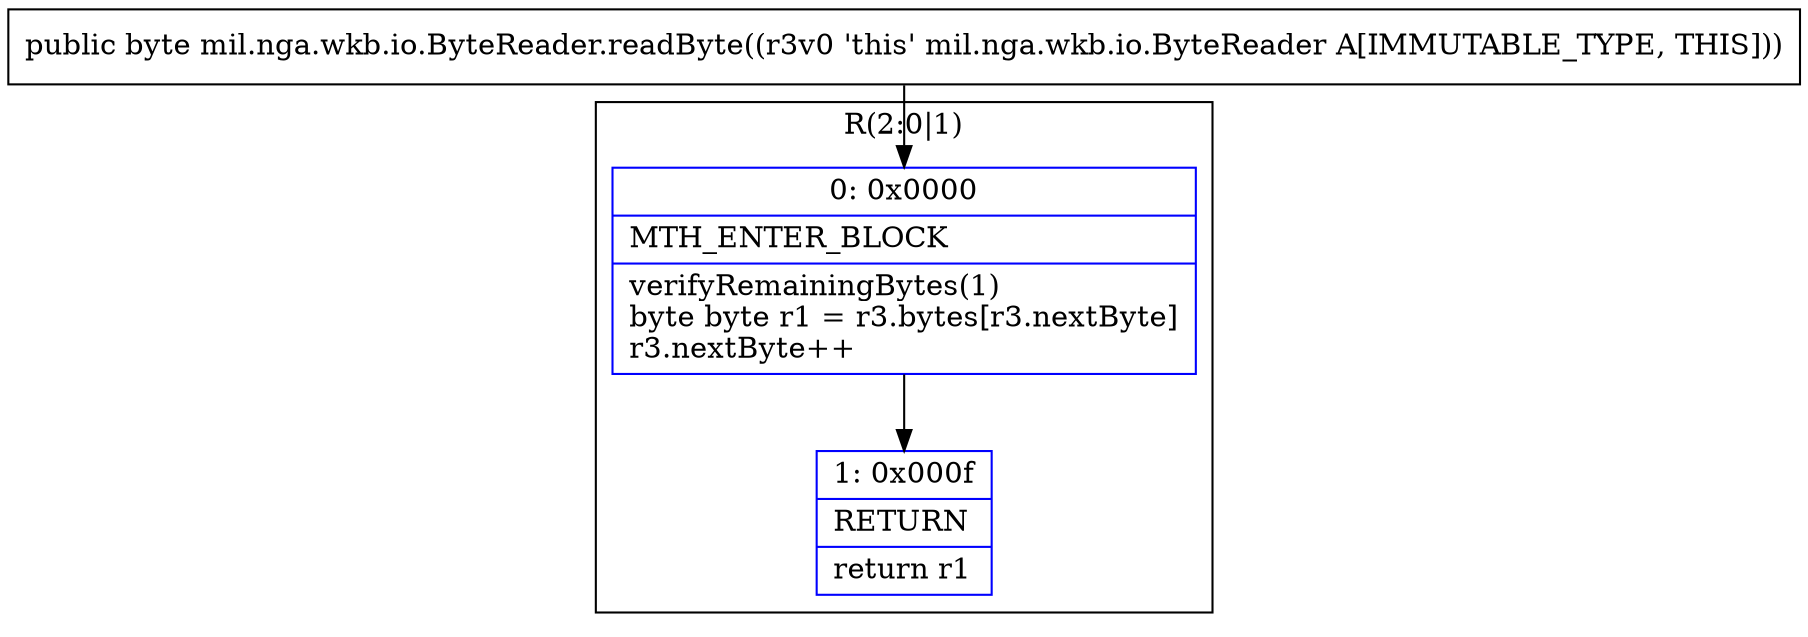 digraph "CFG formil.nga.wkb.io.ByteReader.readByte()B" {
subgraph cluster_Region_1166155287 {
label = "R(2:0|1)";
node [shape=record,color=blue];
Node_0 [shape=record,label="{0\:\ 0x0000|MTH_ENTER_BLOCK\l|verifyRemainingBytes(1)\lbyte byte r1 = r3.bytes[r3.nextByte]\lr3.nextByte++\l}"];
Node_1 [shape=record,label="{1\:\ 0x000f|RETURN\l|return r1\l}"];
}
MethodNode[shape=record,label="{public byte mil.nga.wkb.io.ByteReader.readByte((r3v0 'this' mil.nga.wkb.io.ByteReader A[IMMUTABLE_TYPE, THIS])) }"];
MethodNode -> Node_0;
Node_0 -> Node_1;
}

